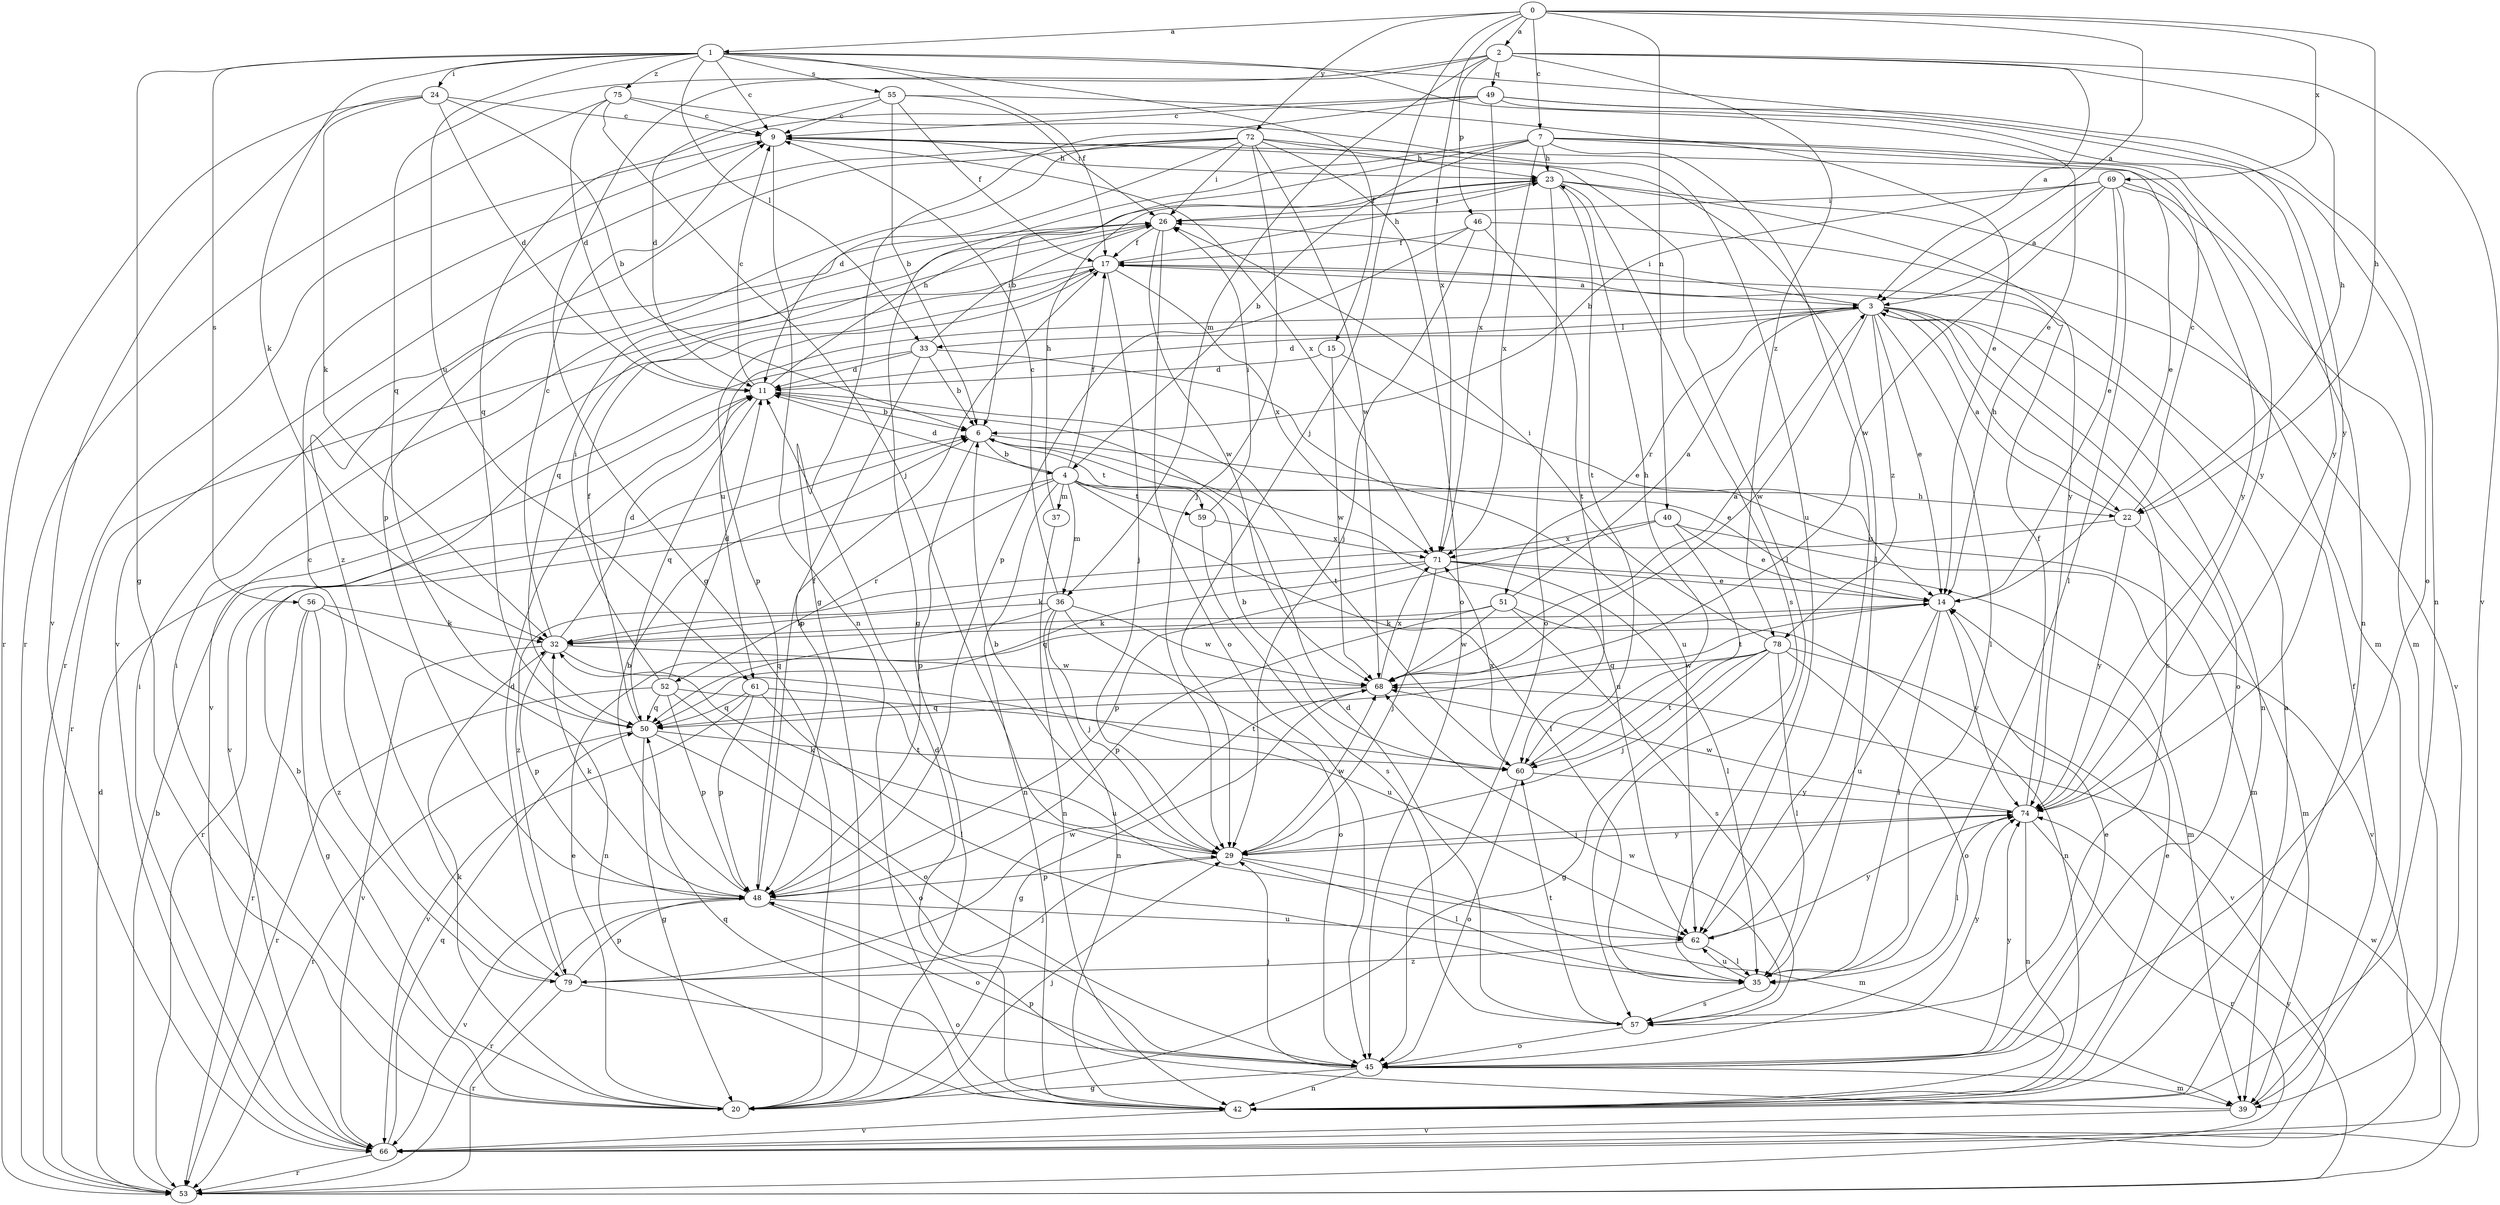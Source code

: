 strict digraph  {
0;
1;
2;
3;
4;
6;
7;
9;
11;
14;
15;
17;
20;
22;
23;
24;
26;
29;
32;
33;
35;
36;
37;
39;
40;
42;
45;
46;
48;
49;
50;
51;
52;
53;
55;
56;
57;
59;
60;
61;
62;
66;
68;
69;
71;
72;
74;
75;
78;
79;
0 -> 1  [label=a];
0 -> 2  [label=a];
0 -> 3  [label=a];
0 -> 7  [label=c];
0 -> 22  [label=h];
0 -> 29  [label=j];
0 -> 40  [label=n];
0 -> 69  [label=x];
0 -> 71  [label=x];
0 -> 72  [label=y];
1 -> 9  [label=c];
1 -> 14  [label=e];
1 -> 15  [label=f];
1 -> 17  [label=f];
1 -> 20  [label=g];
1 -> 24  [label=i];
1 -> 32  [label=k];
1 -> 33  [label=l];
1 -> 55  [label=s];
1 -> 56  [label=s];
1 -> 61  [label=u];
1 -> 74  [label=y];
1 -> 75  [label=z];
2 -> 3  [label=a];
2 -> 20  [label=g];
2 -> 22  [label=h];
2 -> 36  [label=m];
2 -> 46  [label=p];
2 -> 49  [label=q];
2 -> 50  [label=q];
2 -> 66  [label=v];
2 -> 78  [label=z];
3 -> 11  [label=d];
3 -> 14  [label=e];
3 -> 22  [label=h];
3 -> 26  [label=i];
3 -> 33  [label=l];
3 -> 35  [label=l];
3 -> 42  [label=n];
3 -> 45  [label=o];
3 -> 51  [label=r];
3 -> 57  [label=s];
3 -> 61  [label=u];
3 -> 68  [label=w];
3 -> 78  [label=z];
4 -> 11  [label=d];
4 -> 17  [label=f];
4 -> 22  [label=h];
4 -> 35  [label=l];
4 -> 36  [label=m];
4 -> 37  [label=m];
4 -> 39  [label=m];
4 -> 42  [label=n];
4 -> 52  [label=r];
4 -> 53  [label=r];
4 -> 59  [label=t];
6 -> 4  [label=b];
6 -> 14  [label=e];
6 -> 48  [label=p];
6 -> 59  [label=t];
6 -> 62  [label=u];
7 -> 4  [label=b];
7 -> 6  [label=b];
7 -> 14  [label=e];
7 -> 20  [label=g];
7 -> 23  [label=h];
7 -> 42  [label=n];
7 -> 62  [label=u];
7 -> 71  [label=x];
7 -> 74  [label=y];
9 -> 23  [label=h];
9 -> 35  [label=l];
9 -> 42  [label=n];
9 -> 53  [label=r];
9 -> 71  [label=x];
11 -> 6  [label=b];
11 -> 9  [label=c];
11 -> 23  [label=h];
11 -> 50  [label=q];
11 -> 60  [label=t];
14 -> 32  [label=k];
14 -> 35  [label=l];
14 -> 50  [label=q];
14 -> 62  [label=u];
14 -> 74  [label=y];
15 -> 11  [label=d];
15 -> 14  [label=e];
15 -> 68  [label=w];
17 -> 3  [label=a];
17 -> 23  [label=h];
17 -> 29  [label=j];
17 -> 48  [label=p];
17 -> 53  [label=r];
17 -> 66  [label=v];
17 -> 71  [label=x];
20 -> 6  [label=b];
20 -> 14  [label=e];
20 -> 26  [label=i];
20 -> 29  [label=j];
20 -> 32  [label=k];
22 -> 3  [label=a];
22 -> 9  [label=c];
22 -> 39  [label=m];
22 -> 74  [label=y];
22 -> 79  [label=z];
23 -> 26  [label=i];
23 -> 39  [label=m];
23 -> 45  [label=o];
23 -> 57  [label=s];
23 -> 60  [label=t];
23 -> 74  [label=y];
24 -> 6  [label=b];
24 -> 9  [label=c];
24 -> 11  [label=d];
24 -> 32  [label=k];
24 -> 53  [label=r];
24 -> 66  [label=v];
26 -> 17  [label=f];
26 -> 45  [label=o];
26 -> 50  [label=q];
26 -> 68  [label=w];
29 -> 6  [label=b];
29 -> 32  [label=k];
29 -> 35  [label=l];
29 -> 39  [label=m];
29 -> 48  [label=p];
29 -> 68  [label=w];
29 -> 74  [label=y];
32 -> 9  [label=c];
32 -> 11  [label=d];
32 -> 48  [label=p];
32 -> 62  [label=u];
32 -> 66  [label=v];
32 -> 68  [label=w];
33 -> 6  [label=b];
33 -> 11  [label=d];
33 -> 26  [label=i];
33 -> 48  [label=p];
33 -> 62  [label=u];
33 -> 66  [label=v];
35 -> 57  [label=s];
35 -> 62  [label=u];
36 -> 9  [label=c];
36 -> 29  [label=j];
36 -> 32  [label=k];
36 -> 42  [label=n];
36 -> 45  [label=o];
36 -> 50  [label=q];
36 -> 68  [label=w];
37 -> 23  [label=h];
37 -> 42  [label=n];
39 -> 17  [label=f];
39 -> 48  [label=p];
39 -> 66  [label=v];
40 -> 14  [label=e];
40 -> 48  [label=p];
40 -> 60  [label=t];
40 -> 66  [label=v];
40 -> 71  [label=x];
42 -> 3  [label=a];
42 -> 11  [label=d];
42 -> 14  [label=e];
42 -> 50  [label=q];
42 -> 66  [label=v];
45 -> 14  [label=e];
45 -> 20  [label=g];
45 -> 29  [label=j];
45 -> 39  [label=m];
45 -> 42  [label=n];
45 -> 74  [label=y];
46 -> 17  [label=f];
46 -> 29  [label=j];
46 -> 48  [label=p];
46 -> 60  [label=t];
46 -> 66  [label=v];
48 -> 6  [label=b];
48 -> 17  [label=f];
48 -> 32  [label=k];
48 -> 45  [label=o];
48 -> 53  [label=r];
48 -> 62  [label=u];
48 -> 66  [label=v];
49 -> 9  [label=c];
49 -> 20  [label=g];
49 -> 42  [label=n];
49 -> 45  [label=o];
49 -> 50  [label=q];
49 -> 71  [label=x];
49 -> 74  [label=y];
50 -> 17  [label=f];
50 -> 20  [label=g];
50 -> 45  [label=o];
50 -> 53  [label=r];
50 -> 60  [label=t];
51 -> 3  [label=a];
51 -> 32  [label=k];
51 -> 42  [label=n];
51 -> 48  [label=p];
51 -> 57  [label=s];
51 -> 68  [label=w];
52 -> 11  [label=d];
52 -> 26  [label=i];
52 -> 45  [label=o];
52 -> 48  [label=p];
52 -> 50  [label=q];
52 -> 53  [label=r];
52 -> 60  [label=t];
53 -> 6  [label=b];
53 -> 11  [label=d];
53 -> 68  [label=w];
53 -> 74  [label=y];
55 -> 6  [label=b];
55 -> 9  [label=c];
55 -> 11  [label=d];
55 -> 14  [label=e];
55 -> 17  [label=f];
55 -> 26  [label=i];
56 -> 20  [label=g];
56 -> 32  [label=k];
56 -> 42  [label=n];
56 -> 53  [label=r];
56 -> 79  [label=z];
57 -> 11  [label=d];
57 -> 45  [label=o];
57 -> 60  [label=t];
57 -> 68  [label=w];
57 -> 74  [label=y];
59 -> 26  [label=i];
59 -> 57  [label=s];
59 -> 71  [label=x];
60 -> 6  [label=b];
60 -> 23  [label=h];
60 -> 45  [label=o];
60 -> 71  [label=x];
60 -> 74  [label=y];
61 -> 35  [label=l];
61 -> 48  [label=p];
61 -> 50  [label=q];
61 -> 62  [label=u];
61 -> 66  [label=v];
62 -> 35  [label=l];
62 -> 74  [label=y];
62 -> 79  [label=z];
66 -> 26  [label=i];
66 -> 50  [label=q];
66 -> 53  [label=r];
68 -> 3  [label=a];
68 -> 20  [label=g];
68 -> 50  [label=q];
68 -> 71  [label=x];
69 -> 3  [label=a];
69 -> 6  [label=b];
69 -> 14  [label=e];
69 -> 26  [label=i];
69 -> 35  [label=l];
69 -> 39  [label=m];
69 -> 68  [label=w];
69 -> 74  [label=y];
71 -> 14  [label=e];
71 -> 29  [label=j];
71 -> 32  [label=k];
71 -> 35  [label=l];
71 -> 39  [label=m];
71 -> 50  [label=q];
72 -> 11  [label=d];
72 -> 23  [label=h];
72 -> 26  [label=i];
72 -> 29  [label=j];
72 -> 35  [label=l];
72 -> 45  [label=o];
72 -> 48  [label=p];
72 -> 66  [label=v];
72 -> 68  [label=w];
72 -> 79  [label=z];
74 -> 17  [label=f];
74 -> 29  [label=j];
74 -> 35  [label=l];
74 -> 42  [label=n];
74 -> 53  [label=r];
74 -> 68  [label=w];
75 -> 9  [label=c];
75 -> 11  [label=d];
75 -> 29  [label=j];
75 -> 53  [label=r];
75 -> 62  [label=u];
78 -> 20  [label=g];
78 -> 26  [label=i];
78 -> 29  [label=j];
78 -> 35  [label=l];
78 -> 45  [label=o];
78 -> 60  [label=t];
78 -> 66  [label=v];
78 -> 68  [label=w];
79 -> 9  [label=c];
79 -> 11  [label=d];
79 -> 29  [label=j];
79 -> 45  [label=o];
79 -> 48  [label=p];
79 -> 53  [label=r];
79 -> 68  [label=w];
}
